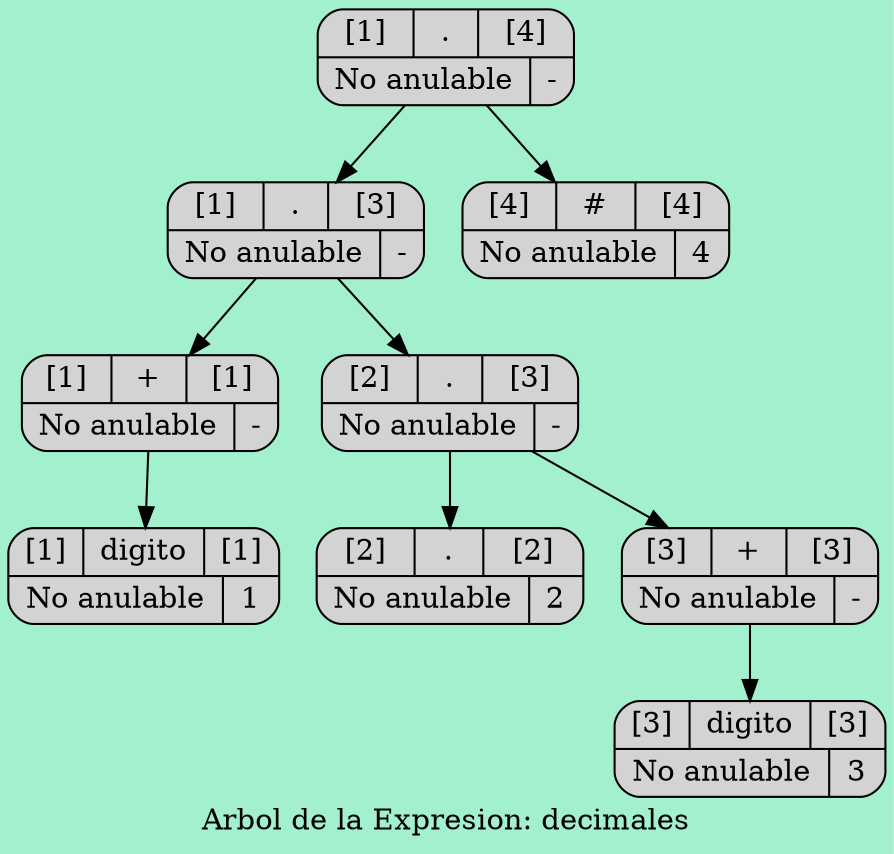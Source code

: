 digraph Arbol_Sintactico{
  bgcolor = "#A3F0CF"
node [shape=Mrecord style =filled];
label ="Arbol de la Expresion: decimales"node0[label="{{[1]|.|[4]}|{No anulable|-}}"];
node0 -> node00
node00[label="{{[1]|.|[3]}|{No anulable|-}}"];
node00 -> node000
node000[label="{{[1]|+|[1]}|{No anulable|-}}"];
node000 -> node0000
node0000[label="{{[1]|digito|[1]}|{No anulable|1}}"];
node00 -> node001
node001[label="{{[2]|.|[3]}|{No anulable|-}}"];
node001 -> node0010
node0010[label="{{[2]|.|[2]}|{No anulable|2}}"];
node001 -> node0011
node0011[label="{{[3]|+|[3]}|{No anulable|-}}"];
node0011 -> node00110
node00110[label="{{[3]|digito|[3]}|{No anulable|3}}"];
node0 -> node01
node01[label="{{[4]|#|[4]}|{No anulable|4}}"];


}
